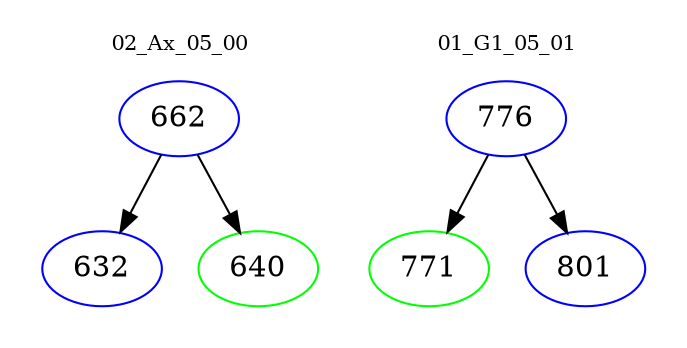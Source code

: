 digraph{
subgraph cluster_0 {
color = white
label = "02_Ax_05_00";
fontsize=10;
T0_662 [label="662", color="blue"]
T0_662 -> T0_632 [color="black"]
T0_632 [label="632", color="blue"]
T0_662 -> T0_640 [color="black"]
T0_640 [label="640", color="green"]
}
subgraph cluster_1 {
color = white
label = "01_G1_05_01";
fontsize=10;
T1_776 [label="776", color="blue"]
T1_776 -> T1_771 [color="black"]
T1_771 [label="771", color="green"]
T1_776 -> T1_801 [color="black"]
T1_801 [label="801", color="blue"]
}
}
